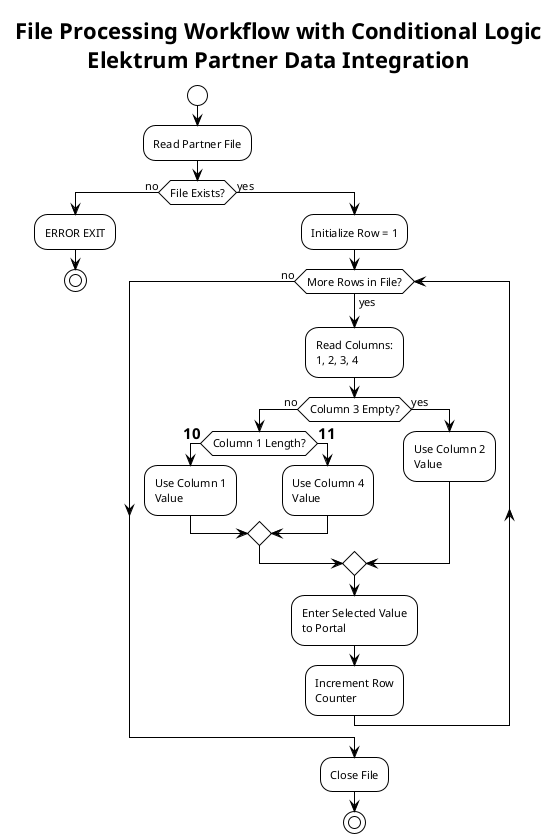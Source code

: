 @startuml task2_file_processing_diagram
!theme plain
skinparam defaultFontName Arial
skinparam defaultFontSize 11
skinparam shadowing false

title File Processing Workflow with Conditional Logic\nElektrum Partner Data Integration

start

:Read Partner File;

if (File Exists?) then (no)
  :ERROR EXIT;
  stop
else (yes)
  :Initialize Row = 1;
  
  while (More Rows in File?) is (yes)
    :Read Columns:
    1, 2, 3, 4;
    
    if (Column 3 Empty?) then (no)
      if (Column 1 Length?) then (=10)
        :Use Column 1
        Value;
      else (=11)
        :Use Column 4
        Value;
      endif
    else (yes)
      :Use Column 2
      Value;
    endif
    
    :Enter Selected Value
    to Portal;
    
    :Increment Row
    Counter;
    
  endwhile (no)
  
  :Close File;
  stop
endif

@enduml
